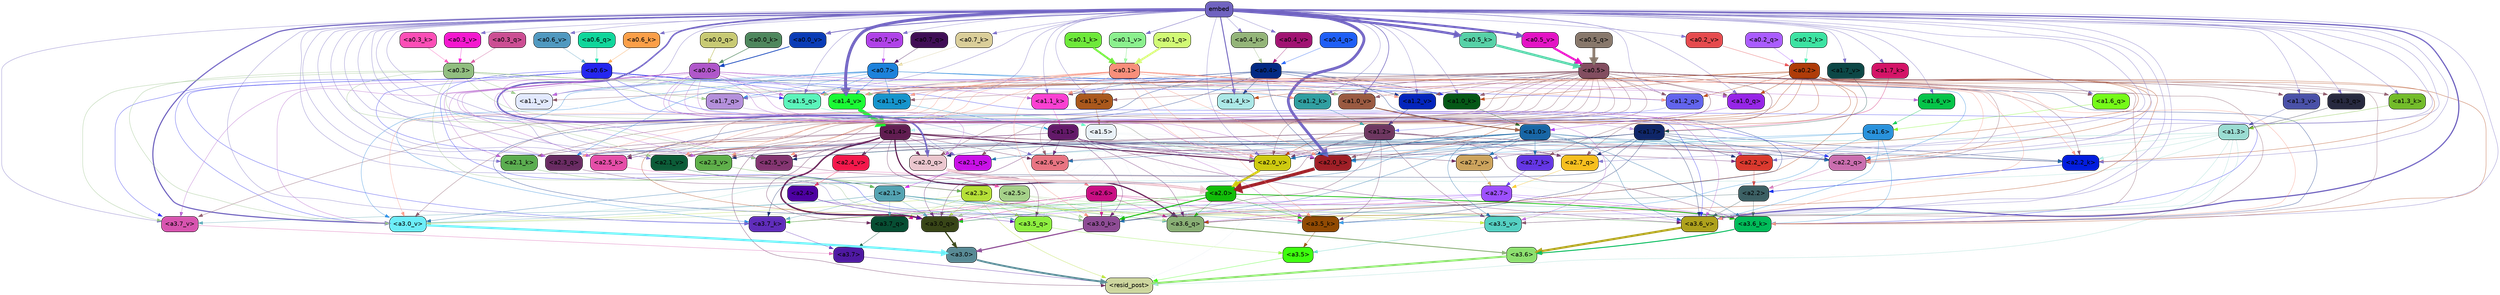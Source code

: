 strict digraph "" {
	graph [bgcolor=transparent,
		layout=dot,
		overlap=false,
		splines=true
	];
	"<a3.7>"	[color=black,
		fillcolor="#4f19a3",
		fontname=Helvetica,
		shape=box,
		style="filled, rounded"];
	"<resid_post>"	[color=black,
		fillcolor="#cdd69e",
		fontname=Helvetica,
		shape=box,
		style="filled, rounded"];
	"<a3.7>" -> "<resid_post>"	[color="#4f19a3",
		penwidth=0.6239100098609924];
	"<a3.6>"	[color=black,
		fillcolor="#8de06f",
		fontname=Helvetica,
		shape=box,
		style="filled, rounded"];
	"<a3.6>" -> "<resid_post>"	[color="#8de06f",
		penwidth=4.569062113761902];
	"<a3.5>"	[color=black,
		fillcolor="#3dff0e",
		fontname=Helvetica,
		shape=box,
		style="filled, rounded"];
	"<a3.5>" -> "<resid_post>"	[color="#3dff0e",
		penwidth=0.6];
	"<a3.0>"	[color=black,
		fillcolor="#588a95",
		fontname=Helvetica,
		shape=box,
		style="filled, rounded"];
	"<a3.0>" -> "<resid_post>"	[color="#588a95",
		penwidth=4.283544182777405];
	"<a2.3>"	[color=black,
		fillcolor="#b5df37",
		fontname=Helvetica,
		shape=box,
		style="filled, rounded"];
	"<a2.3>" -> "<resid_post>"	[color="#b5df37",
		penwidth=0.6];
	"<a3.7_q>"	[color=black,
		fillcolor="#074e33",
		fontname=Helvetica,
		shape=box,
		style="filled, rounded"];
	"<a2.3>" -> "<a3.7_q>"	[color="#b5df37",
		penwidth=0.6];
	"<a3.6_q>"	[color=black,
		fillcolor="#89af75",
		fontname=Helvetica,
		shape=box,
		style="filled, rounded"];
	"<a2.3>" -> "<a3.6_q>"	[color="#b5df37",
		penwidth=0.6];
	"<a3.5_q>"	[color=black,
		fillcolor="#8eee40",
		fontname=Helvetica,
		shape=box,
		style="filled, rounded"];
	"<a2.3>" -> "<a3.5_q>"	[color="#b5df37",
		penwidth=0.6];
	"<a3.0_q>"	[color=black,
		fillcolor="#384517",
		fontname=Helvetica,
		shape=box,
		style="filled, rounded"];
	"<a2.3>" -> "<a3.0_q>"	[color="#b5df37",
		penwidth=0.6];
	"<a3.0_k>"	[color=black,
		fillcolor="#8e4c95",
		fontname=Helvetica,
		shape=box,
		style="filled, rounded"];
	"<a2.3>" -> "<a3.0_k>"	[color="#b5df37",
		penwidth=0.6];
	"<a3.6_v>"	[color=black,
		fillcolor="#aea11c",
		fontname=Helvetica,
		shape=box,
		style="filled, rounded"];
	"<a2.3>" -> "<a3.6_v>"	[color="#b5df37",
		penwidth=0.6];
	"<a3.5_v>"	[color=black,
		fillcolor="#54d0c2",
		fontname=Helvetica,
		shape=box,
		style="filled, rounded"];
	"<a2.3>" -> "<a3.5_v>"	[color="#b5df37",
		penwidth=0.6];
	"<a3.0_v>"	[color=black,
		fillcolor="#6cedf8",
		fontname=Helvetica,
		shape=box,
		style="filled, rounded"];
	"<a2.3>" -> "<a3.0_v>"	[color="#b5df37",
		penwidth=0.6];
	"<a1.5>"	[color=black,
		fillcolor="#e9f1f7",
		fontname=Helvetica,
		shape=box,
		style="filled, rounded"];
	"<a1.5>" -> "<resid_post>"	[color="#e9f1f7",
		penwidth=0.6];
	"<a1.5>" -> "<a3.6_q>"	[color="#e9f1f7",
		penwidth=0.6];
	"<a1.5>" -> "<a3.5_q>"	[color="#e9f1f7",
		penwidth=0.6];
	"<a1.5>" -> "<a3.0_q>"	[color="#e9f1f7",
		penwidth=0.6];
	"<a3.6_k>"	[color=black,
		fillcolor="#01bb59",
		fontname=Helvetica,
		shape=box,
		style="filled, rounded"];
	"<a1.5>" -> "<a3.6_k>"	[color="#e9f1f7",
		penwidth=0.6];
	"<a1.5>" -> "<a3.0_k>"	[color="#e9f1f7",
		penwidth=0.6];
	"<a2.2_q>"	[color=black,
		fillcolor="#ca6eaf",
		fontname=Helvetica,
		shape=box,
		style="filled, rounded"];
	"<a1.5>" -> "<a2.2_q>"	[color="#e9f1f7",
		penwidth=0.6];
	"<a2.7_v>"	[color=black,
		fillcolor="#cca35d",
		fontname=Helvetica,
		shape=box,
		style="filled, rounded"];
	"<a1.5>" -> "<a2.7_v>"	[color="#e9f1f7",
		penwidth=0.6];
	"<a2.6_v>"	[color=black,
		fillcolor="#e87482",
		fontname=Helvetica,
		shape=box,
		style="filled, rounded"];
	"<a1.5>" -> "<a2.6_v>"	[color="#e9f1f7",
		penwidth=0.6];
	"<a2.1_v>"	[color=black,
		fillcolor="#0c5c38",
		fontname=Helvetica,
		shape=box,
		style="filled, rounded"];
	"<a1.5>" -> "<a2.1_v>"	[color="#e9f1f7",
		penwidth=0.6];
	"<a1.4>"	[color=black,
		fillcolor="#611d51",
		fontname=Helvetica,
		shape=box,
		style="filled, rounded"];
	"<a1.4>" -> "<resid_post>"	[color="#611d51",
		penwidth=0.6];
	"<a1.4>" -> "<a3.7_q>"	[color="#611d51",
		penwidth=0.6];
	"<a1.4>" -> "<a3.6_q>"	[color="#611d51",
		penwidth=2.7536282539367676];
	"<a1.4>" -> "<a3.5_q>"	[color="#611d51",
		penwidth=0.6];
	"<a1.4>" -> "<a3.0_q>"	[color="#611d51",
		penwidth=3.3369133472442627];
	"<a2.3_q>"	[color=black,
		fillcolor="#692b62",
		fontname=Helvetica,
		shape=box,
		style="filled, rounded"];
	"<a1.4>" -> "<a2.3_q>"	[color="#611d51",
		penwidth=0.6];
	"<a1.4>" -> "<a2.2_q>"	[color="#611d51",
		penwidth=0.6];
	"<a2.1_q>"	[color=black,
		fillcolor="#c911e7",
		fontname=Helvetica,
		shape=box,
		style="filled, rounded"];
	"<a1.4>" -> "<a2.1_q>"	[color="#611d51",
		penwidth=0.6];
	"<a2.0_q>"	[color=black,
		fillcolor="#eac6ce",
		fontname=Helvetica,
		shape=box,
		style="filled, rounded"];
	"<a1.4>" -> "<a2.0_q>"	[color="#611d51",
		penwidth=0.6];
	"<a2.1_k>"	[color=black,
		fillcolor="#5bad50",
		fontname=Helvetica,
		shape=box,
		style="filled, rounded"];
	"<a1.4>" -> "<a2.1_k>"	[color="#611d51",
		penwidth=0.6];
	"<a1.4>" -> "<a2.7_v>"	[color="#611d51",
		penwidth=0.6];
	"<a1.4>" -> "<a2.6_v>"	[color="#611d51",
		penwidth=0.6];
	"<a2.5_v>"	[color=black,
		fillcolor="#843571",
		fontname=Helvetica,
		shape=box,
		style="filled, rounded"];
	"<a1.4>" -> "<a2.5_v>"	[color="#611d51",
		penwidth=0.6];
	"<a2.4_v>"	[color=black,
		fillcolor="#f3184b",
		fontname=Helvetica,
		shape=box,
		style="filled, rounded"];
	"<a1.4>" -> "<a2.4_v>"	[color="#611d51",
		penwidth=0.6];
	"<a1.4>" -> "<a2.1_v>"	[color="#611d51",
		penwidth=0.6];
	"<a2.0_v>"	[color=black,
		fillcolor="#ceca10",
		fontname=Helvetica,
		shape=box,
		style="filled, rounded"];
	"<a1.4>" -> "<a2.0_v>"	[color="#611d51",
		penwidth=2.2818827629089355];
	"<a1.3>"	[color=black,
		fillcolor="#9adcd2",
		fontname=Helvetica,
		shape=box,
		style="filled, rounded"];
	"<a1.3>" -> "<resid_post>"	[color="#9adcd2",
		penwidth=0.6];
	"<a1.3>" -> "<a3.6_v>"	[color="#9adcd2",
		penwidth=0.6];
	"<a1.3>" -> "<a3.5_v>"	[color="#9adcd2",
		penwidth=0.6];
	"<a1.3>" -> "<a3.0_v>"	[color="#9adcd2",
		penwidth=0.6];
	"<a1.3>" -> "<a2.2_q>"	[color="#9adcd2",
		penwidth=0.6];
	"<a1.3>" -> "<a2.1_q>"	[color="#9adcd2",
		penwidth=0.6];
	"<a2.2_k>"	[color=black,
		fillcolor="#031dde",
		fontname=Helvetica,
		shape=box,
		style="filled, rounded"];
	"<a1.3>" -> "<a2.2_k>"	[color="#9adcd2",
		penwidth=0.6];
	"<a1.3>" -> "<a2.5_v>"	[color="#9adcd2",
		penwidth=0.6];
	"<a3.7_q>" -> "<a3.7>"	[color="#074e33",
		penwidth=0.6];
	"<a3.6_q>" -> "<a3.6>"	[color="#89af75",
		penwidth=2.0344843566417694];
	"<a3.5_q>" -> "<a3.5>"	[color="#8eee40",
		penwidth=0.6];
	"<a3.0_q>" -> "<a3.0>"	[color="#384517",
		penwidth=2.863015294075012];
	"<a3.7_k>"	[color=black,
		fillcolor="#602dbb",
		fontname=Helvetica,
		shape=box,
		style="filled, rounded"];
	"<a3.7_k>" -> "<a3.7>"	[color="#602dbb",
		penwidth=0.6];
	"<a3.6_k>" -> "<a3.6>"	[color="#01bb59",
		penwidth=2.1770318150520325];
	"<a3.5_k>"	[color=black,
		fillcolor="#914a03",
		fontname=Helvetica,
		shape=box,
		style="filled, rounded"];
	"<a3.5_k>" -> "<a3.5>"	[color="#914a03",
		penwidth=0.6];
	"<a3.0_k>" -> "<a3.0>"	[color="#8e4c95",
		penwidth=2.6323853135108948];
	"<a3.7_v>"	[color=black,
		fillcolor="#d754af",
		fontname=Helvetica,
		shape=box,
		style="filled, rounded"];
	"<a3.7_v>" -> "<a3.7>"	[color="#d754af",
		penwidth=0.6];
	"<a3.6_v>" -> "<a3.6>"	[color="#aea11c",
		penwidth=4.972373723983765];
	"<a3.5_v>" -> "<a3.5>"	[color="#54d0c2",
		penwidth=0.6];
	"<a3.0_v>" -> "<a3.0>"	[color="#6cedf8",
		penwidth=5.1638524532318115];
	"<a2.6>"	[color=black,
		fillcolor="#c90f83",
		fontname=Helvetica,
		shape=box,
		style="filled, rounded"];
	"<a2.6>" -> "<a3.7_q>"	[color="#c90f83",
		penwidth=0.6];
	"<a2.6>" -> "<a3.6_q>"	[color="#c90f83",
		penwidth=0.6];
	"<a2.6>" -> "<a3.0_q>"	[color="#c90f83",
		penwidth=0.6];
	"<a2.6>" -> "<a3.7_k>"	[color="#c90f83",
		penwidth=0.6];
	"<a2.6>" -> "<a3.6_k>"	[color="#c90f83",
		penwidth=0.6];
	"<a2.6>" -> "<a3.5_k>"	[color="#c90f83",
		penwidth=0.6];
	"<a2.6>" -> "<a3.0_k>"	[color="#c90f83",
		penwidth=0.6];
	"<a2.1>"	[color=black,
		fillcolor="#53a3b2",
		fontname=Helvetica,
		shape=box,
		style="filled, rounded"];
	"<a2.1>" -> "<a3.7_q>"	[color="#53a3b2",
		penwidth=0.6];
	"<a2.1>" -> "<a3.6_q>"	[color="#53a3b2",
		penwidth=0.6];
	"<a2.1>" -> "<a3.5_q>"	[color="#53a3b2",
		penwidth=0.6];
	"<a2.1>" -> "<a3.0_q>"	[color="#53a3b2",
		penwidth=0.6];
	"<a2.1>" -> "<a3.7_k>"	[color="#53a3b2",
		penwidth=0.6];
	"<a2.1>" -> "<a3.6_k>"	[color="#53a3b2",
		penwidth=0.6];
	"<a2.1>" -> "<a3.5_k>"	[color="#53a3b2",
		penwidth=0.6];
	"<a2.1>" -> "<a3.0_k>"	[color="#53a3b2",
		penwidth=0.6];
	"<a2.1>" -> "<a3.7_v>"	[color="#53a3b2",
		penwidth=0.6];
	"<a2.1>" -> "<a3.6_v>"	[color="#53a3b2",
		penwidth=0.6];
	"<a2.1>" -> "<a3.0_v>"	[color="#53a3b2",
		penwidth=0.6];
	"<a2.7>"	[color=black,
		fillcolor="#9d50fe",
		fontname=Helvetica,
		shape=box,
		style="filled, rounded"];
	"<a2.7>" -> "<a3.6_q>"	[color="#9d50fe",
		penwidth=0.6];
	"<a2.7>" -> "<a3.0_q>"	[color="#9d50fe",
		penwidth=0.6];
	"<a2.7>" -> "<a3.6_k>"	[color="#9d50fe",
		penwidth=0.6];
	"<a2.7>" -> "<a3.0_k>"	[color="#9d50fe",
		penwidth=0.6];
	"<a2.7>" -> "<a3.6_v>"	[color="#9d50fe",
		penwidth=0.6];
	"<a2.5>"	[color=black,
		fillcolor="#a5d189",
		fontname=Helvetica,
		shape=box,
		style="filled, rounded"];
	"<a2.5>" -> "<a3.6_q>"	[color="#a5d189",
		penwidth=0.6];
	"<a2.5>" -> "<a3.0_q>"	[color="#a5d189",
		penwidth=0.6];
	"<a2.5>" -> "<a3.0_k>"	[color="#a5d189",
		penwidth=0.6];
	"<a2.5>" -> "<a3.6_v>"	[color="#a5d189",
		penwidth=0.6];
	"<a2.5>" -> "<a3.0_v>"	[color="#a5d189",
		penwidth=0.6];
	"<a2.0>"	[color=black,
		fillcolor="#12bd09",
		fontname=Helvetica,
		shape=box,
		style="filled, rounded"];
	"<a2.0>" -> "<a3.6_q>"	[color="#12bd09",
		penwidth=0.6];
	"<a2.0>" -> "<a3.0_q>"	[color="#12bd09",
		penwidth=0.6];
	"<a2.0>" -> "<a3.7_k>"	[color="#12bd09",
		penwidth=0.6];
	"<a2.0>" -> "<a3.6_k>"	[color="#12bd09",
		penwidth=1.7047871947288513];
	"<a2.0>" -> "<a3.5_k>"	[color="#12bd09",
		penwidth=0.6];
	"<a2.0>" -> "<a3.0_k>"	[color="#12bd09",
		penwidth=2.239806979894638];
	"<a1.1>"	[color=black,
		fillcolor="#631969",
		fontname=Helvetica,
		shape=box,
		style="filled, rounded"];
	"<a1.1>" -> "<a3.6_q>"	[color="#631969",
		penwidth=0.6];
	"<a1.1>" -> "<a3.0_q>"	[color="#631969",
		penwidth=0.6];
	"<a1.1>" -> "<a3.0_k>"	[color="#631969",
		penwidth=0.6];
	"<a1.1>" -> "<a3.6_v>"	[color="#631969",
		penwidth=0.6];
	"<a2.7_q>"	[color=black,
		fillcolor="#f6bf1f",
		fontname=Helvetica,
		shape=box,
		style="filled, rounded"];
	"<a1.1>" -> "<a2.7_q>"	[color="#631969",
		penwidth=0.6];
	"<a2.5_k>"	[color=black,
		fillcolor="#e54ea8",
		fontname=Helvetica,
		shape=box,
		style="filled, rounded"];
	"<a1.1>" -> "<a2.5_k>"	[color="#631969",
		penwidth=0.6];
	"<a2.0_k>"	[color=black,
		fillcolor="#9f1f27",
		fontname=Helvetica,
		shape=box,
		style="filled, rounded"];
	"<a1.1>" -> "<a2.0_k>"	[color="#631969",
		penwidth=0.6];
	"<a1.1>" -> "<a2.6_v>"	[color="#631969",
		penwidth=0.6];
	"<a2.2_v>"	[color=black,
		fillcolor="#da392e",
		fontname=Helvetica,
		shape=box,
		style="filled, rounded"];
	"<a1.1>" -> "<a2.2_v>"	[color="#631969",
		penwidth=0.6];
	"<a1.1>" -> "<a2.1_v>"	[color="#631969",
		penwidth=0.6];
	"<a1.1>" -> "<a2.0_v>"	[color="#631969",
		penwidth=0.6];
	"<a0.4>"	[color=black,
		fillcolor="#032a84",
		fontname=Helvetica,
		shape=box,
		style="filled, rounded"];
	"<a0.4>" -> "<a3.6_q>"	[color="#032a84",
		penwidth=0.6];
	"<a0.4>" -> "<a3.0_q>"	[color="#032a84",
		penwidth=0.6];
	"<a0.4>" -> "<a3.6_k>"	[color="#032a84",
		penwidth=0.6];
	"<a0.4>" -> "<a2.5_k>"	[color="#032a84",
		penwidth=0.6];
	"<a0.4>" -> "<a2.0_k>"	[color="#032a84",
		penwidth=0.6];
	"<a1.4_k>"	[color=black,
		fillcolor="#ace8e7",
		fontname=Helvetica,
		shape=box,
		style="filled, rounded"];
	"<a0.4>" -> "<a1.4_k>"	[color="#032a84",
		penwidth=0.6];
	"<a1.1_k>"	[color=black,
		fillcolor="#fa40d2",
		fontname=Helvetica,
		shape=box,
		style="filled, rounded"];
	"<a0.4>" -> "<a1.1_k>"	[color="#032a84",
		penwidth=0.6];
	"<a1.0_k>"	[color=black,
		fillcolor="#055816",
		fontname=Helvetica,
		shape=box,
		style="filled, rounded"];
	"<a0.4>" -> "<a1.0_k>"	[color="#032a84",
		penwidth=0.6];
	"<a1.4_v>"	[color=black,
		fillcolor="#1afa34",
		fontname=Helvetica,
		shape=box,
		style="filled, rounded"];
	"<a0.4>" -> "<a1.4_v>"	[color="#032a84",
		penwidth=0.6];
	"<a1.2_v>"	[color=black,
		fillcolor="#0425bc",
		fontname=Helvetica,
		shape=box,
		style="filled, rounded"];
	"<a0.4>" -> "<a1.2_v>"	[color="#032a84",
		penwidth=0.6];
	"<a0.2>"	[color=black,
		fillcolor="#af3c09",
		fontname=Helvetica,
		shape=box,
		style="filled, rounded"];
	"<a0.2>" -> "<a3.6_q>"	[color="#af3c09",
		penwidth=0.6];
	"<a0.2>" -> "<a3.0_q>"	[color="#af3c09",
		penwidth=0.6];
	"<a0.2>" -> "<a3.6_k>"	[color="#af3c09",
		penwidth=0.6];
	"<a0.2>" -> "<a3.0_k>"	[color="#af3c09",
		penwidth=0.6];
	"<a0.2>" -> "<a2.2_q>"	[color="#af3c09",
		penwidth=0.6];
	"<a0.2>" -> "<a2.2_k>"	[color="#af3c09",
		penwidth=0.6];
	"<a0.2>" -> "<a2.0_k>"	[color="#af3c09",
		penwidth=0.6];
	"<a0.2>" -> "<a2.7_v>"	[color="#af3c09",
		penwidth=0.6];
	"<a0.2>" -> "<a2.1_v>"	[color="#af3c09",
		penwidth=0.6];
	"<a0.2>" -> "<a2.0_v>"	[color="#af3c09",
		penwidth=0.6];
	"<a1.5_q>"	[color=black,
		fillcolor="#5bf4bb",
		fontname=Helvetica,
		shape=box,
		style="filled, rounded"];
	"<a0.2>" -> "<a1.5_q>"	[color="#af3c09",
		penwidth=0.6];
	"<a1.2_q>"	[color=black,
		fillcolor="#6264ed",
		fontname=Helvetica,
		shape=box,
		style="filled, rounded"];
	"<a0.2>" -> "<a1.2_q>"	[color="#af3c09",
		penwidth=0.6];
	"<a1.0_q>"	[color=black,
		fillcolor="#9625e7",
		fontname=Helvetica,
		shape=box,
		style="filled, rounded"];
	"<a0.2>" -> "<a1.0_q>"	[color="#af3c09",
		penwidth=0.6];
	"<a0.2>" -> "<a1.4_k>"	[color="#af3c09",
		penwidth=0.6];
	"<a0.2>" -> "<a1.0_k>"	[color="#af3c09",
		penwidth=0.6];
	"<a0.2>" -> "<a1.4_v>"	[color="#af3c09",
		penwidth=0.6];
	"<a2.4>"	[color=black,
		fillcolor="#4d01a2",
		fontname=Helvetica,
		shape=box,
		style="filled, rounded"];
	"<a2.4>" -> "<a3.5_q>"	[color="#4d01a2",
		penwidth=0.6];
	"<a2.4>" -> "<a3.0_q>"	[color="#4d01a2",
		penwidth=0.6];
	"<a1.2>"	[color=black,
		fillcolor="#6e3761",
		fontname=Helvetica,
		shape=box,
		style="filled, rounded"];
	"<a1.2>" -> "<a3.0_q>"	[color="#6e3761",
		penwidth=0.6];
	"<a1.2>" -> "<a3.6_k>"	[color="#6e3761",
		penwidth=0.6];
	"<a1.2>" -> "<a3.5_k>"	[color="#6e3761",
		penwidth=0.6];
	"<a1.2>" -> "<a3.0_k>"	[color="#6e3761",
		penwidth=0.6];
	"<a1.2>" -> "<a3.5_v>"	[color="#6e3761",
		penwidth=0.6];
	"<a1.2>" -> "<a2.7_q>"	[color="#6e3761",
		penwidth=0.6];
	"<a1.2>" -> "<a2.2_q>"	[color="#6e3761",
		penwidth=0.6];
	"<a1.2>" -> "<a2.2_k>"	[color="#6e3761",
		penwidth=0.6];
	"<a1.2>" -> "<a2.6_v>"	[color="#6e3761",
		penwidth=0.6];
	"<a1.2>" -> "<a2.5_v>"	[color="#6e3761",
		penwidth=0.6];
	"<a2.3_v>"	[color=black,
		fillcolor="#5faf4a",
		fontname=Helvetica,
		shape=box,
		style="filled, rounded"];
	"<a1.2>" -> "<a2.3_v>"	[color="#6e3761",
		penwidth=0.6];
	"<a1.2>" -> "<a2.0_v>"	[color="#6e3761",
		penwidth=0.6];
	"<a1.7>"	[color=black,
		fillcolor="#0f2668",
		fontname=Helvetica,
		shape=box,
		style="filled, rounded"];
	"<a1.7>" -> "<a3.7_k>"	[color="#0f2668",
		penwidth=0.6];
	"<a1.7>" -> "<a3.5_k>"	[color="#0f2668",
		penwidth=0.6];
	"<a1.7>" -> "<a3.6_v>"	[color="#0f2668",
		penwidth=0.6];
	"<a1.7>" -> "<a2.7_q>"	[color="#0f2668",
		penwidth=0.6];
	"<a1.7>" -> "<a2.2_q>"	[color="#0f2668",
		penwidth=0.6];
	"<a1.7>" -> "<a2.0_q>"	[color="#0f2668",
		penwidth=0.6];
	"<a1.7>" -> "<a2.2_k>"	[color="#0f2668",
		penwidth=0.6];
	"<a1.7>" -> "<a2.0_k>"	[color="#0f2668",
		penwidth=0.6];
	"<a1.7>" -> "<a2.5_v>"	[color="#0f2668",
		penwidth=0.6];
	"<a1.7>" -> "<a2.3_v>"	[color="#0f2668",
		penwidth=0.6];
	"<a1.7>" -> "<a2.2_v>"	[color="#0f2668",
		penwidth=0.6];
	"<a0.7>"	[color=black,
		fillcolor="#1d82db",
		fontname=Helvetica,
		shape=box,
		style="filled, rounded"];
	"<a0.7>" -> "<a3.7_k>"	[color="#1d82db",
		penwidth=0.6];
	"<a0.7>" -> "<a3.0_v>"	[color="#1d82db",
		penwidth=0.6];
	"<a0.7>" -> "<a2.3_q>"	[color="#1d82db",
		penwidth=0.6];
	"<a0.7>" -> "<a2.2_q>"	[color="#1d82db",
		penwidth=0.6];
	"<a1.7_q>"	[color=black,
		fillcolor="#b490db",
		fontname=Helvetica,
		shape=box,
		style="filled, rounded"];
	"<a0.7>" -> "<a1.7_q>"	[color="#1d82db",
		penwidth=0.6];
	"<a0.7>" -> "<a1.5_q>"	[color="#1d82db",
		penwidth=0.6];
	"<a1.1_q>"	[color=black,
		fillcolor="#1694cc",
		fontname=Helvetica,
		shape=box,
		style="filled, rounded"];
	"<a0.7>" -> "<a1.1_q>"	[color="#1d82db",
		penwidth=0.6];
	"<a1.2_k>"	[color=black,
		fillcolor="#309fa1",
		fontname=Helvetica,
		shape=box,
		style="filled, rounded"];
	"<a0.7>" -> "<a1.2_k>"	[color="#1d82db",
		penwidth=0.6];
	"<a0.7>" -> "<a1.0_k>"	[color="#1d82db",
		penwidth=0.6];
	"<a0.7>" -> "<a1.4_v>"	[color="#1d82db",
		penwidth=0.6];
	"<a1.1_v>"	[color=black,
		fillcolor="#e2e9fe",
		fontname=Helvetica,
		shape=box,
		style="filled, rounded"];
	"<a0.7>" -> "<a1.1_v>"	[color="#1d82db",
		penwidth=0.6];
	"<a0.6>"	[color=black,
		fillcolor="#2426ef",
		fontname=Helvetica,
		shape=box,
		style="filled, rounded"];
	"<a0.6>" -> "<a3.7_k>"	[color="#2426ef",
		penwidth=0.6];
	"<a0.6>" -> "<a3.6_k>"	[color="#2426ef",
		penwidth=0.6];
	"<a0.6>" -> "<a3.0_k>"	[color="#2426ef",
		penwidth=0.6];
	"<a0.6>" -> "<a3.7_v>"	[color="#2426ef",
		penwidth=0.6];
	"<a0.6>" -> "<a3.6_v>"	[color="#2426ef",
		penwidth=0.6];
	"<a0.6>" -> "<a3.0_v>"	[color="#2426ef",
		penwidth=0.6];
	"<a0.6>" -> "<a2.3_q>"	[color="#2426ef",
		penwidth=0.6];
	"<a0.6>" -> "<a2.2_q>"	[color="#2426ef",
		penwidth=0.6];
	"<a0.6>" -> "<a1.5_q>"	[color="#2426ef",
		penwidth=0.6];
	"<a0.6>" -> "<a1.2_q>"	[color="#2426ef",
		penwidth=0.6];
	"<a0.6>" -> "<a1.0_k>"	[color="#2426ef",
		penwidth=0.6];
	"<a0.6>" -> "<a1.4_v>"	[color="#2426ef",
		penwidth=0.6];
	embed	[color=black,
		fillcolor="#7063c0",
		fontname=Helvetica,
		shape=box,
		style="filled, rounded"];
	embed -> "<a3.7_k>"	[color="#7063c0",
		penwidth=0.6];
	embed -> "<a3.6_k>"	[color="#7063c0",
		penwidth=0.6];
	embed -> "<a3.5_k>"	[color="#7063c0",
		penwidth=0.6];
	embed -> "<a3.0_k>"	[color="#7063c0",
		penwidth=0.6];
	embed -> "<a3.7_v>"	[color="#7063c0",
		penwidth=0.6];
	embed -> "<a3.6_v>"	[color="#7063c0",
		penwidth=2.7369276881217957];
	embed -> "<a3.5_v>"	[color="#7063c0",
		penwidth=0.6];
	embed -> "<a3.0_v>"	[color="#7063c0",
		penwidth=2.5778204202651978];
	embed -> "<a2.7_q>"	[color="#7063c0",
		penwidth=0.6];
	embed -> "<a2.3_q>"	[color="#7063c0",
		penwidth=0.6];
	embed -> "<a2.2_q>"	[color="#7063c0",
		penwidth=0.6];
	embed -> "<a2.1_q>"	[color="#7063c0",
		penwidth=0.6];
	embed -> "<a2.0_q>"	[color="#7063c0",
		penwidth=3.459219217300415];
	embed -> "<a2.5_k>"	[color="#7063c0",
		penwidth=0.6];
	embed -> "<a2.2_k>"	[color="#7063c0",
		penwidth=0.6363201141357422];
	embed -> "<a2.1_k>"	[color="#7063c0",
		penwidth=0.6];
	embed -> "<a2.0_k>"	[color="#7063c0",
		penwidth=6.407642982900143];
	embed -> "<a2.7_v>"	[color="#7063c0",
		penwidth=0.6];
	embed -> "<a2.6_v>"	[color="#7063c0",
		penwidth=0.6];
	embed -> "<a2.5_v>"	[color="#7063c0",
		penwidth=0.6];
	embed -> "<a2.3_v>"	[color="#7063c0",
		penwidth=0.6];
	embed -> "<a2.2_v>"	[color="#7063c0",
		penwidth=0.6175012588500977];
	embed -> "<a2.1_v>"	[color="#7063c0",
		penwidth=0.6];
	embed -> "<a2.0_v>"	[color="#7063c0",
		penwidth=0.6];
	embed -> "<a1.7_q>"	[color="#7063c0",
		penwidth=0.6];
	"<a1.6_q>"	[color=black,
		fillcolor="#75fa18",
		fontname=Helvetica,
		shape=box,
		style="filled, rounded"];
	embed -> "<a1.6_q>"	[color="#7063c0",
		penwidth=0.6];
	embed -> "<a1.5_q>"	[color="#7063c0",
		penwidth=0.6186923980712891];
	"<a1.3_q>"	[color=black,
		fillcolor="#27293f",
		fontname=Helvetica,
		shape=box,
		style="filled, rounded"];
	embed -> "<a1.3_q>"	[color="#7063c0",
		penwidth=0.6];
	embed -> "<a1.2_q>"	[color="#7063c0",
		penwidth=0.6];
	embed -> "<a1.1_q>"	[color="#7063c0",
		penwidth=0.6];
	embed -> "<a1.0_q>"	[color="#7063c0",
		penwidth=0.6];
	"<a1.7_k>"	[color=black,
		fillcolor="#d41467",
		fontname=Helvetica,
		shape=box,
		style="filled, rounded"];
	embed -> "<a1.7_k>"	[color="#7063c0",
		penwidth=0.6];
	embed -> "<a1.4_k>"	[color="#7063c0",
		penwidth=2.1454997062683105];
	"<a1.3_k>"	[color=black,
		fillcolor="#73bc2a",
		fontname=Helvetica,
		shape=box,
		style="filled, rounded"];
	embed -> "<a1.3_k>"	[color="#7063c0",
		penwidth=0.6];
	embed -> "<a1.2_k>"	[color="#7063c0",
		penwidth=0.6];
	embed -> "<a1.1_k>"	[color="#7063c0",
		penwidth=0.6];
	embed -> "<a1.0_k>"	[color="#7063c0",
		penwidth=0.6];
	"<a1.7_v>"	[color=black,
		fillcolor="#0c4746",
		fontname=Helvetica,
		shape=box,
		style="filled, rounded"];
	embed -> "<a1.7_v>"	[color="#7063c0",
		penwidth=0.6];
	"<a1.6_v>"	[color=black,
		fillcolor="#06c449",
		fontname=Helvetica,
		shape=box,
		style="filled, rounded"];
	embed -> "<a1.6_v>"	[color="#7063c0",
		penwidth=0.6];
	"<a1.5_v>"	[color=black,
		fillcolor="#aa581c",
		fontname=Helvetica,
		shape=box,
		style="filled, rounded"];
	embed -> "<a1.5_v>"	[color="#7063c0",
		penwidth=0.6];
	embed -> "<a1.4_v>"	[color="#7063c0",
		penwidth=6.860090345144272];
	"<a1.3_v>"	[color=black,
		fillcolor="#4a51a8",
		fontname=Helvetica,
		shape=box,
		style="filled, rounded"];
	embed -> "<a1.3_v>"	[color="#7063c0",
		penwidth=0.6];
	embed -> "<a1.2_v>"	[color="#7063c0",
		penwidth=0.6];
	embed -> "<a1.1_v>"	[color="#7063c0",
		penwidth=0.6];
	"<a1.0_v>"	[color=black,
		fillcolor="#9a5a41",
		fontname=Helvetica,
		shape=box,
		style="filled, rounded"];
	embed -> "<a1.0_v>"	[color="#7063c0",
		penwidth=1.2940821647644043];
	"<a0.7_k>"	[color=black,
		fillcolor="#dace99",
		fontname=Helvetica,
		shape=box,
		style="filled, rounded"];
	embed -> "<a0.7_k>"	[color="#7063c0",
		penwidth=0.6];
	"<a0.6_k>"	[color=black,
		fillcolor="#fb9f48",
		fontname=Helvetica,
		shape=box,
		style="filled, rounded"];
	embed -> "<a0.6_k>"	[color="#7063c0",
		penwidth=0.6];
	"<a0.5_k>"	[color=black,
		fillcolor="#57d1a7",
		fontname=Helvetica,
		shape=box,
		style="filled, rounded"];
	embed -> "<a0.5_k>"	[color="#7063c0",
		penwidth=5.6277079582214355];
	"<a0.4_k>"	[color=black,
		fillcolor="#94b579",
		fontname=Helvetica,
		shape=box,
		style="filled, rounded"];
	embed -> "<a0.4_k>"	[color="#7063c0",
		penwidth=0.6];
	"<a0.7_v>"	[color=black,
		fillcolor="#b042e8",
		fontname=Helvetica,
		shape=box,
		style="filled, rounded"];
	embed -> "<a0.7_v>"	[color="#7063c0",
		penwidth=0.6];
	"<a0.6_v>"	[color=black,
		fillcolor="#5099c0",
		fontname=Helvetica,
		shape=box,
		style="filled, rounded"];
	embed -> "<a0.6_v>"	[color="#7063c0",
		penwidth=0.6];
	"<a0.5_v>"	[color=black,
		fillcolor="#e413c5",
		fontname=Helvetica,
		shape=box,
		style="filled, rounded"];
	embed -> "<a0.5_v>"	[color="#7063c0",
		penwidth=4.899768829345703];
	"<a0.4_v>"	[color=black,
		fillcolor="#a11372",
		fontname=Helvetica,
		shape=box,
		style="filled, rounded"];
	embed -> "<a0.4_v>"	[color="#7063c0",
		penwidth=0.6];
	"<a0.3_v>"	[color=black,
		fillcolor="#f418cf",
		fontname=Helvetica,
		shape=box,
		style="filled, rounded"];
	embed -> "<a0.3_v>"	[color="#7063c0",
		penwidth=0.6];
	"<a0.2_v>"	[color=black,
		fillcolor="#e64b4e",
		fontname=Helvetica,
		shape=box,
		style="filled, rounded"];
	embed -> "<a0.2_v>"	[color="#7063c0",
		penwidth=0.6];
	"<a0.1_v>"	[color=black,
		fillcolor="#8bf08e",
		fontname=Helvetica,
		shape=box,
		style="filled, rounded"];
	embed -> "<a0.1_v>"	[color="#7063c0",
		penwidth=0.8765974044799805];
	"<a0.0_v>"	[color=black,
		fillcolor="#0a3cb6",
		fontname=Helvetica,
		shape=box,
		style="filled, rounded"];
	embed -> "<a0.0_v>"	[color="#7063c0",
		penwidth=1.6807727813720703];
	"<a2.2>"	[color=black,
		fillcolor="#3c6064",
		fontname=Helvetica,
		shape=box,
		style="filled, rounded"];
	"<a2.2>" -> "<a3.6_k>"	[color="#3c6064",
		penwidth=0.6];
	"<a2.2>" -> "<a3.0_k>"	[color="#3c6064",
		penwidth=0.6];
	"<a2.2>" -> "<a3.6_v>"	[color="#3c6064",
		penwidth=0.6];
	"<a1.6>"	[color=black,
		fillcolor="#2992dc",
		fontname=Helvetica,
		shape=box,
		style="filled, rounded"];
	"<a1.6>" -> "<a3.6_k>"	[color="#2992dc",
		penwidth=0.6];
	"<a1.6>" -> "<a3.5_k>"	[color="#2992dc",
		penwidth=0.6];
	"<a1.6>" -> "<a3.6_v>"	[color="#2992dc",
		penwidth=0.6];
	"<a1.6>" -> "<a2.0_k>"	[color="#2992dc",
		penwidth=0.6];
	"<a1.6>" -> "<a2.0_v>"	[color="#2992dc",
		penwidth=0.6];
	"<a1.0>"	[color=black,
		fillcolor="#1866a5",
		fontname=Helvetica,
		shape=box,
		style="filled, rounded"];
	"<a1.0>" -> "<a3.6_k>"	[color="#1866a5",
		penwidth=0.6];
	"<a1.0>" -> "<a3.0_k>"	[color="#1866a5",
		penwidth=0.6];
	"<a1.0>" -> "<a3.6_v>"	[color="#1866a5",
		penwidth=0.6];
	"<a1.0>" -> "<a3.5_v>"	[color="#1866a5",
		penwidth=0.6];
	"<a1.0>" -> "<a3.0_v>"	[color="#1866a5",
		penwidth=0.6];
	"<a1.0>" -> "<a2.3_q>"	[color="#1866a5",
		penwidth=0.6];
	"<a1.0>" -> "<a2.2_q>"	[color="#1866a5",
		penwidth=0.6];
	"<a1.0>" -> "<a2.1_q>"	[color="#1866a5",
		penwidth=0.6];
	"<a2.7_k>"	[color=black,
		fillcolor="#6436e5",
		fontname=Helvetica,
		shape=box,
		style="filled, rounded"];
	"<a1.0>" -> "<a2.7_k>"	[color="#1866a5",
		penwidth=0.6];
	"<a1.0>" -> "<a2.2_k>"	[color="#1866a5",
		penwidth=0.6];
	"<a1.0>" -> "<a2.0_k>"	[color="#1866a5",
		penwidth=0.6];
	"<a1.0>" -> "<a2.7_v>"	[color="#1866a5",
		penwidth=0.6];
	"<a1.0>" -> "<a2.6_v>"	[color="#1866a5",
		penwidth=0.6];
	"<a1.0>" -> "<a2.0_v>"	[color="#1866a5",
		penwidth=1.2978954315185547];
	"<a0.5>"	[color=black,
		fillcolor="#834e60",
		fontname=Helvetica,
		shape=box,
		style="filled, rounded"];
	"<a0.5>" -> "<a3.6_k>"	[color="#834e60",
		penwidth=0.6];
	"<a0.5>" -> "<a3.7_v>"	[color="#834e60",
		penwidth=0.6];
	"<a0.5>" -> "<a3.6_v>"	[color="#834e60",
		penwidth=0.6];
	"<a0.5>" -> "<a3.5_v>"	[color="#834e60",
		penwidth=0.6];
	"<a0.5>" -> "<a3.0_v>"	[color="#834e60",
		penwidth=0.6];
	"<a0.5>" -> "<a2.7_q>"	[color="#834e60",
		penwidth=0.6];
	"<a0.5>" -> "<a2.3_q>"	[color="#834e60",
		penwidth=0.6];
	"<a0.5>" -> "<a2.2_q>"	[color="#834e60",
		penwidth=0.6];
	"<a0.5>" -> "<a2.1_q>"	[color="#834e60",
		penwidth=0.6];
	"<a0.5>" -> "<a2.0_q>"	[color="#834e60",
		penwidth=0.6];
	"<a0.5>" -> "<a2.7_k>"	[color="#834e60",
		penwidth=0.6];
	"<a0.5>" -> "<a2.5_k>"	[color="#834e60",
		penwidth=0.6];
	"<a0.5>" -> "<a2.2_k>"	[color="#834e60",
		penwidth=0.6];
	"<a0.5>" -> "<a2.1_k>"	[color="#834e60",
		penwidth=0.6];
	"<a0.5>" -> "<a2.0_k>"	[color="#834e60",
		penwidth=0.7721366882324219];
	"<a0.5>" -> "<a2.6_v>"	[color="#834e60",
		penwidth=0.6];
	"<a0.5>" -> "<a2.3_v>"	[color="#834e60",
		penwidth=0.6];
	"<a0.5>" -> "<a2.1_v>"	[color="#834e60",
		penwidth=0.6];
	"<a0.5>" -> "<a2.0_v>"	[color="#834e60",
		penwidth=0.6];
	"<a0.5>" -> "<a1.6_q>"	[color="#834e60",
		penwidth=0.6];
	"<a0.5>" -> "<a1.3_q>"	[color="#834e60",
		penwidth=0.6];
	"<a0.5>" -> "<a1.2_q>"	[color="#834e60",
		penwidth=0.6];
	"<a0.5>" -> "<a1.1_q>"	[color="#834e60",
		penwidth=0.6];
	"<a0.5>" -> "<a1.0_q>"	[color="#834e60",
		penwidth=0.6];
	"<a0.5>" -> "<a1.3_k>"	[color="#834e60",
		penwidth=0.6];
	"<a0.5>" -> "<a1.2_k>"	[color="#834e60",
		penwidth=0.6];
	"<a0.5>" -> "<a1.1_k>"	[color="#834e60",
		penwidth=0.6];
	"<a0.5>" -> "<a1.0_k>"	[color="#834e60",
		penwidth=0.6];
	"<a0.5>" -> "<a1.5_v>"	[color="#834e60",
		penwidth=0.6];
	"<a0.5>" -> "<a1.4_v>"	[color="#834e60",
		penwidth=1.0206317901611328];
	"<a0.5>" -> "<a1.3_v>"	[color="#834e60",
		penwidth=0.6];
	"<a0.5>" -> "<a1.2_v>"	[color="#834e60",
		penwidth=0.6];
	"<a0.5>" -> "<a1.1_v>"	[color="#834e60",
		penwidth=0.6];
	"<a0.5>" -> "<a1.0_v>"	[color="#834e60",
		penwidth=0.6];
	"<a0.1>"	[color=black,
		fillcolor="#f88f7b",
		fontname=Helvetica,
		shape=box,
		style="filled, rounded"];
	"<a0.1>" -> "<a3.6_k>"	[color="#f88f7b",
		penwidth=0.6];
	"<a0.1>" -> "<a3.5_k>"	[color="#f88f7b",
		penwidth=0.6];
	"<a0.1>" -> "<a3.0_k>"	[color="#f88f7b",
		penwidth=0.6];
	"<a0.1>" -> "<a3.6_v>"	[color="#f88f7b",
		penwidth=0.6];
	"<a0.1>" -> "<a3.0_v>"	[color="#f88f7b",
		penwidth=0.6];
	"<a0.1>" -> "<a2.3_q>"	[color="#f88f7b",
		penwidth=0.6];
	"<a0.1>" -> "<a2.2_q>"	[color="#f88f7b",
		penwidth=0.6];
	"<a0.1>" -> "<a2.2_k>"	[color="#f88f7b",
		penwidth=0.6];
	"<a0.1>" -> "<a2.0_k>"	[color="#f88f7b",
		penwidth=0.6];
	"<a0.1>" -> "<a2.5_v>"	[color="#f88f7b",
		penwidth=0.6];
	"<a0.1>" -> "<a2.3_v>"	[color="#f88f7b",
		penwidth=0.6];
	"<a0.1>" -> "<a2.1_v>"	[color="#f88f7b",
		penwidth=0.6];
	"<a0.1>" -> "<a2.0_v>"	[color="#f88f7b",
		penwidth=0.6];
	"<a0.1>" -> "<a1.5_q>"	[color="#f88f7b",
		penwidth=0.6];
	"<a0.1>" -> "<a1.2_q>"	[color="#f88f7b",
		penwidth=0.6];
	"<a0.1>" -> "<a1.1_q>"	[color="#f88f7b",
		penwidth=0.6];
	"<a0.1>" -> "<a1.2_k>"	[color="#f88f7b",
		penwidth=0.6];
	"<a0.1>" -> "<a1.1_k>"	[color="#f88f7b",
		penwidth=0.6];
	"<a0.1>" -> "<a1.5_v>"	[color="#f88f7b",
		penwidth=0.6];
	"<a0.1>" -> "<a1.4_v>"	[color="#f88f7b",
		penwidth=0.6];
	"<a0.1>" -> "<a1.2_v>"	[color="#f88f7b",
		penwidth=0.6];
	"<a0.1>" -> "<a1.0_v>"	[color="#f88f7b",
		penwidth=0.6];
	"<a0.0>"	[color=black,
		fillcolor="#b057ca",
		fontname=Helvetica,
		shape=box,
		style="filled, rounded"];
	"<a0.0>" -> "<a3.5_k>"	[color="#b057ca",
		penwidth=0.6];
	"<a0.0>" -> "<a3.7_v>"	[color="#b057ca",
		penwidth=0.6];
	"<a0.0>" -> "<a3.6_v>"	[color="#b057ca",
		penwidth=0.6];
	"<a0.0>" -> "<a3.5_v>"	[color="#b057ca",
		penwidth=0.6];
	"<a0.0>" -> "<a3.0_v>"	[color="#b057ca",
		penwidth=0.6];
	"<a0.0>" -> "<a2.3_q>"	[color="#b057ca",
		penwidth=0.6];
	"<a0.0>" -> "<a2.0_q>"	[color="#b057ca",
		penwidth=0.6];
	"<a0.0>" -> "<a2.5_k>"	[color="#b057ca",
		penwidth=0.6];
	"<a0.0>" -> "<a2.1_k>"	[color="#b057ca",
		penwidth=0.6];
	"<a0.0>" -> "<a2.0_k>"	[color="#b057ca",
		penwidth=0.6];
	"<a0.0>" -> "<a2.5_v>"	[color="#b057ca",
		penwidth=0.6];
	"<a0.0>" -> "<a2.3_v>"	[color="#b057ca",
		penwidth=0.6];
	"<a0.0>" -> "<a2.2_v>"	[color="#b057ca",
		penwidth=0.6];
	"<a0.0>" -> "<a2.0_v>"	[color="#b057ca",
		penwidth=0.6];
	"<a0.0>" -> "<a1.5_q>"	[color="#b057ca",
		penwidth=0.6];
	"<a0.0>" -> "<a1.0_q>"	[color="#b057ca",
		penwidth=0.6];
	"<a0.0>" -> "<a1.1_k>"	[color="#b057ca",
		penwidth=0.6];
	"<a0.0>" -> "<a1.6_v>"	[color="#b057ca",
		penwidth=0.6];
	"<a0.0>" -> "<a1.4_v>"	[color="#b057ca",
		penwidth=0.6];
	"<a0.0>" -> "<a1.1_v>"	[color="#b057ca",
		penwidth=0.6];
	"<a0.3>"	[color=black,
		fillcolor="#91be80",
		fontname=Helvetica,
		shape=box,
		style="filled, rounded"];
	"<a0.3>" -> "<a3.0_k>"	[color="#91be80",
		penwidth=0.6];
	"<a0.3>" -> "<a3.7_v>"	[color="#91be80",
		penwidth=0.6];
	"<a0.3>" -> "<a3.0_v>"	[color="#91be80",
		penwidth=0.6];
	"<a0.3>" -> "<a2.5_v>"	[color="#91be80",
		penwidth=0.6];
	"<a0.3>" -> "<a2.1_v>"	[color="#91be80",
		penwidth=0.6];
	"<a0.3>" -> "<a2.0_v>"	[color="#91be80",
		penwidth=0.6];
	"<a0.3>" -> "<a1.7_q>"	[color="#91be80",
		penwidth=0.6];
	"<a0.3>" -> "<a1.1_q>"	[color="#91be80",
		penwidth=0.6];
	"<a0.3>" -> "<a1.4_v>"	[color="#91be80",
		penwidth=0.6];
	"<a0.3>" -> "<a1.1_v>"	[color="#91be80",
		penwidth=0.6];
	"<a0.3>" -> "<a1.0_v>"	[color="#91be80",
		penwidth=0.6];
	"<a2.7_q>" -> "<a2.7>"	[color="#f6bf1f",
		penwidth=0.6];
	"<a2.3_q>" -> "<a2.3>"	[color="#692b62",
		penwidth=0.6];
	"<a2.2_q>" -> "<a2.2>"	[color="#ca6eaf",
		penwidth=0.7441773414611816];
	"<a2.1_q>" -> "<a2.1>"	[color="#c911e7",
		penwidth=0.6];
	"<a2.0_q>" -> "<a2.0>"	[color="#eac6ce",
		penwidth=6.422367453575134];
	"<a2.7_k>" -> "<a2.7>"	[color="#6436e5",
		penwidth=0.6];
	"<a2.5_k>" -> "<a2.5>"	[color="#e54ea8",
		penwidth=0.6];
	"<a2.2_k>" -> "<a2.2>"	[color="#031dde",
		penwidth=0.8810110092163086];
	"<a2.1_k>" -> "<a2.1>"	[color="#5bad50",
		penwidth=0.6];
	"<a2.0_k>" -> "<a2.0>"	[color="#9f1f27",
		penwidth=7.398894429206848];
	"<a2.7_v>" -> "<a2.7>"	[color="#cca35d",
		penwidth=0.6];
	"<a2.6_v>" -> "<a2.6>"	[color="#e87482",
		penwidth=0.6];
	"<a2.5_v>" -> "<a2.5>"	[color="#843571",
		penwidth=0.6];
	"<a2.4_v>" -> "<a2.4>"	[color="#f3184b",
		penwidth=0.6];
	"<a2.3_v>" -> "<a2.3>"	[color="#5faf4a",
		penwidth=0.6];
	"<a2.2_v>" -> "<a2.2>"	[color="#da392e",
		penwidth=0.6];
	"<a2.1_v>" -> "<a2.1>"	[color="#0c5c38",
		penwidth=0.6];
	"<a2.0_v>" -> "<a2.0>"	[color="#ceca10",
		penwidth=5.395828627049923];
	"<a1.7_q>" -> "<a1.7>"	[color="#b490db",
		penwidth=0.6];
	"<a1.6_q>" -> "<a1.6>"	[color="#75fa18",
		penwidth=0.6];
	"<a1.5_q>" -> "<a1.5>"	[color="#5bf4bb",
		penwidth=0.6];
	"<a1.3_q>" -> "<a1.3>"	[color="#27293f",
		penwidth=0.6];
	"<a1.2_q>" -> "<a1.2>"	[color="#6264ed",
		penwidth=0.6];
	"<a1.1_q>" -> "<a1.1>"	[color="#1694cc",
		penwidth=0.6];
	"<a1.0_q>" -> "<a1.0>"	[color="#9625e7",
		penwidth=0.6];
	"<a1.7_k>" -> "<a1.7>"	[color="#d41467",
		penwidth=0.6];
	"<a1.4_k>" -> "<a1.4>"	[color="#ace8e7",
		penwidth=0.6];
	"<a1.3_k>" -> "<a1.3>"	[color="#73bc2a",
		penwidth=0.6];
	"<a1.2_k>" -> "<a1.2>"	[color="#309fa1",
		penwidth=0.6];
	"<a1.1_k>" -> "<a1.1>"	[color="#fa40d2",
		penwidth=0.6];
	"<a1.0_k>" -> "<a1.0>"	[color="#055816",
		penwidth=0.6];
	"<a1.7_v>" -> "<a1.7>"	[color="#0c4746",
		penwidth=0.6];
	"<a1.6_v>" -> "<a1.6>"	[color="#06c449",
		penwidth=0.6];
	"<a1.5_v>" -> "<a1.5>"	[color="#aa581c",
		penwidth=0.6];
	"<a1.4_v>" -> "<a1.4>"	[color="#1afa34",
		penwidth=8.774570226669312];
	"<a1.3_v>" -> "<a1.3>"	[color="#4a51a8",
		penwidth=0.6];
	"<a1.2_v>" -> "<a1.2>"	[color="#0425bc",
		penwidth=0.6];
	"<a1.1_v>" -> "<a1.1>"	[color="#e2e9fe",
		penwidth=0.6];
	"<a1.0_v>" -> "<a1.0>"	[color="#9a5a41",
		penwidth=2.0497570037841797];
	"<a0.7_q>"	[color=black,
		fillcolor="#400e55",
		fontname=Helvetica,
		shape=box,
		style="filled, rounded"];
	"<a0.7_q>" -> "<a0.7>"	[color="#400e55",
		penwidth=0.6];
	"<a0.6_q>"	[color=black,
		fillcolor="#10d69b",
		fontname=Helvetica,
		shape=box,
		style="filled, rounded"];
	"<a0.6_q>" -> "<a0.6>"	[color="#10d69b",
		penwidth=0.6];
	"<a0.5_q>"	[color=black,
		fillcolor="#88786b",
		fontname=Helvetica,
		shape=box,
		style="filled, rounded"];
	"<a0.5_q>" -> "<a0.5>"	[color="#88786b",
		penwidth=6.432042121887207];
	"<a0.4_q>"	[color=black,
		fillcolor="#1f5ff6",
		fontname=Helvetica,
		shape=box,
		style="filled, rounded"];
	"<a0.4_q>" -> "<a0.4>"	[color="#1f5ff6",
		penwidth=0.6];
	"<a0.3_q>"	[color=black,
		fillcolor="#cc4e93",
		fontname=Helvetica,
		shape=box,
		style="filled, rounded"];
	"<a0.3_q>" -> "<a0.3>"	[color="#cc4e93",
		penwidth=0.6];
	"<a0.2_q>"	[color=black,
		fillcolor="#aa5cff",
		fontname=Helvetica,
		shape=box,
		style="filled, rounded"];
	"<a0.2_q>" -> "<a0.2>"	[color="#aa5cff",
		penwidth=0.6481189727783203];
	"<a0.1_q>"	[color=black,
		fillcolor="#d1fa75",
		fontname=Helvetica,
		shape=box,
		style="filled, rounded"];
	"<a0.1_q>" -> "<a0.1>"	[color="#d1fa75",
		penwidth=4.480559825897217];
	"<a0.0_q>"	[color=black,
		fillcolor="#c8ca74",
		fontname=Helvetica,
		shape=box,
		style="filled, rounded"];
	"<a0.0_q>" -> "<a0.0>"	[color="#c8ca74",
		penwidth=1.2296133041381836];
	"<a0.7_k>" -> "<a0.7>"	[color="#dace99",
		penwidth=0.6];
	"<a0.6_k>" -> "<a0.6>"	[color="#fb9f48",
		penwidth=0.6];
	"<a0.5_k>" -> "<a0.5>"	[color="#57d1a7",
		penwidth=5.627702713012695];
	"<a0.4_k>" -> "<a0.4>"	[color="#94b579",
		penwidth=0.6];
	"<a0.3_k>"	[color=black,
		fillcolor="#fc4eb6",
		fontname=Helvetica,
		shape=box,
		style="filled, rounded"];
	"<a0.3_k>" -> "<a0.3>"	[color="#fc4eb6",
		penwidth=0.6];
	"<a0.2_k>"	[color=black,
		fillcolor="#3ce3a2",
		fontname=Helvetica,
		shape=box,
		style="filled, rounded"];
	"<a0.2_k>" -> "<a0.2>"	[color="#3ce3a2",
		penwidth=0.6036396026611328];
	"<a0.1_k>"	[color=black,
		fillcolor="#6ee93a",
		fontname=Helvetica,
		shape=box,
		style="filled, rounded"];
	"<a0.1_k>" -> "<a0.1>"	[color="#6ee93a",
		penwidth=4.451648712158203];
	"<a0.0_k>"	[color=black,
		fillcolor="#4e875d",
		fontname=Helvetica,
		shape=box,
		style="filled, rounded"];
	"<a0.0_k>" -> "<a0.0>"	[color="#4e875d",
		penwidth=1.1249942779541016];
	"<a0.7_v>" -> "<a0.7>"	[color="#b042e8",
		penwidth=0.6];
	"<a0.6_v>" -> "<a0.6>"	[color="#5099c0",
		penwidth=0.6];
	"<a0.5_v>" -> "<a0.5>"	[color="#e413c5",
		penwidth=4.899764537811279];
	"<a0.4_v>" -> "<a0.4>"	[color="#a11372",
		penwidth=0.6];
	"<a0.3_v>" -> "<a0.3>"	[color="#f418cf",
		penwidth=0.6];
	"<a0.2_v>" -> "<a0.2>"	[color="#e64b4e",
		penwidth=0.6];
	"<a0.1_v>" -> "<a0.1>"	[color="#8bf08e",
		penwidth=0.8765964508056641];
	"<a0.0_v>" -> "<a0.0>"	[color="#0a3cb6",
		penwidth=1.6807661056518555];
}
